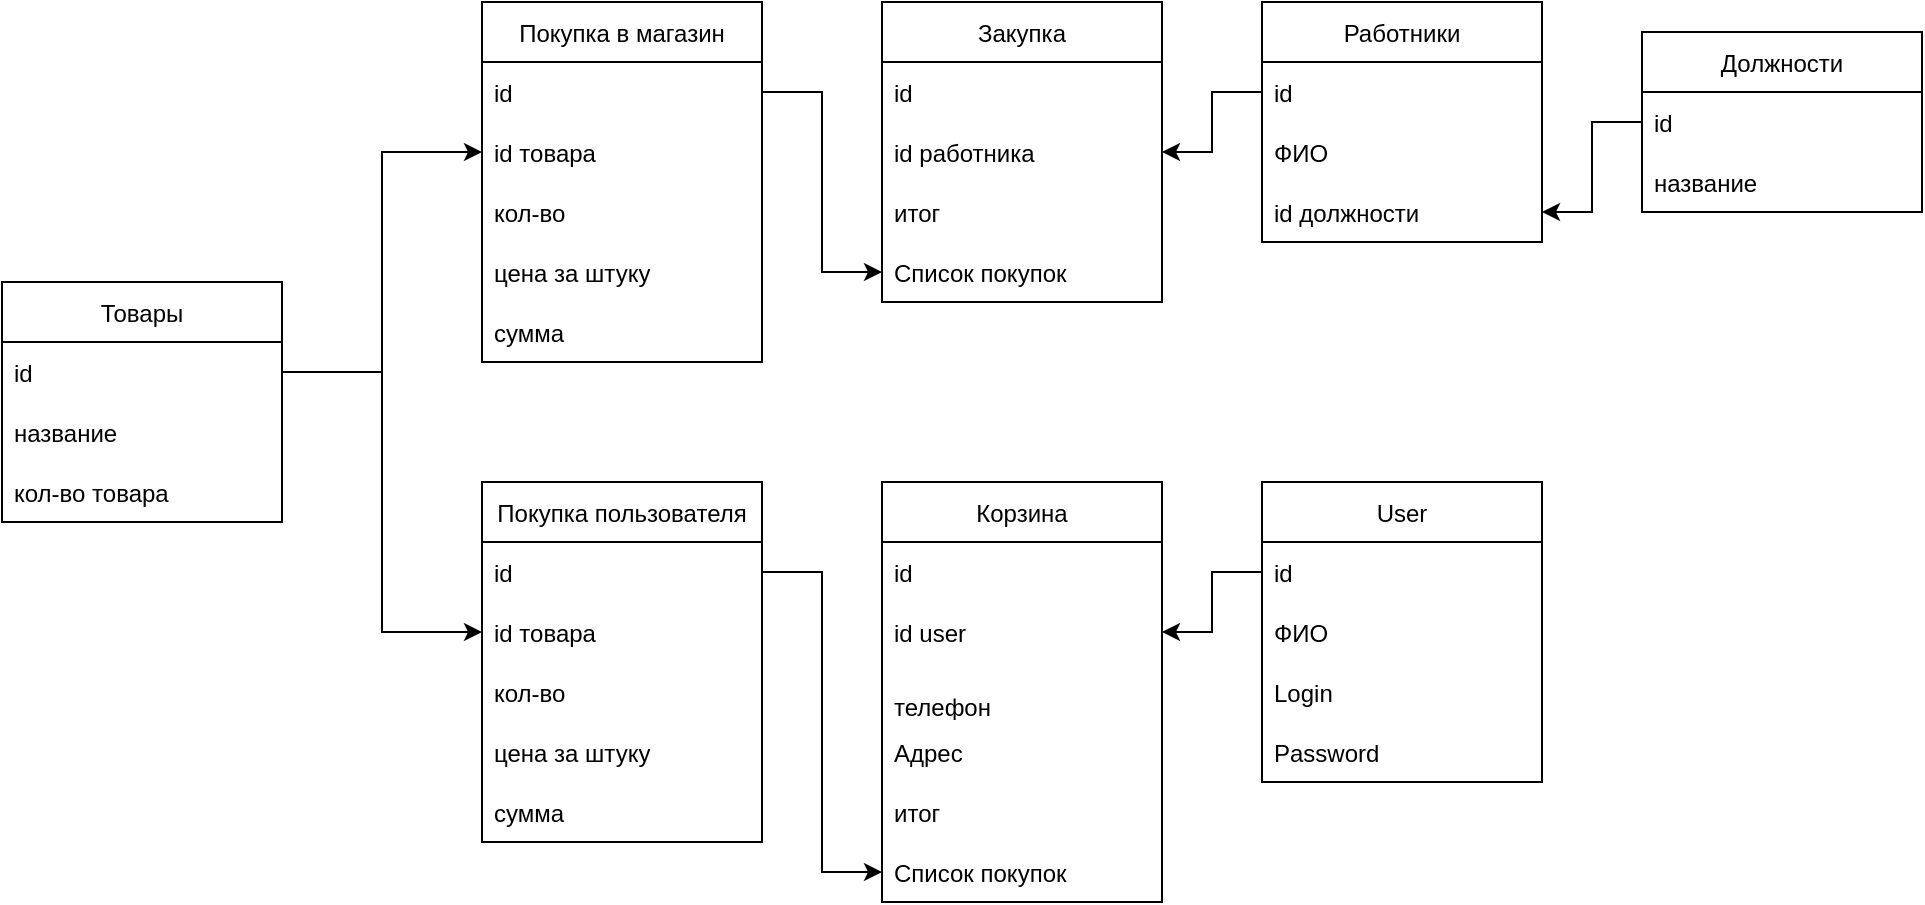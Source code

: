 <mxfile version="17.1.3" type="github">
  <diagram id="bReoNBew56GqKcerDRGZ" name="Page-1">
    <mxGraphModel dx="1422" dy="794" grid="1" gridSize="10" guides="1" tooltips="1" connect="1" arrows="1" fold="1" page="1" pageScale="1" pageWidth="827" pageHeight="1169" math="0" shadow="0">
      <root>
        <mxCell id="0" />
        <mxCell id="1" parent="0" />
        <mxCell id="HzvhOyikeaEiVE4MaC2M-1" value="Покупка пользователя" style="swimlane;fontStyle=0;childLayout=stackLayout;horizontal=1;startSize=30;horizontalStack=0;resizeParent=1;resizeParentMax=0;resizeLast=0;collapsible=1;marginBottom=0;" parent="1" vertex="1">
          <mxGeometry x="290" y="370" width="140" height="180" as="geometry" />
        </mxCell>
        <mxCell id="HzvhOyikeaEiVE4MaC2M-2" value="id" style="text;strokeColor=none;fillColor=none;align=left;verticalAlign=middle;spacingLeft=4;spacingRight=4;overflow=hidden;points=[[0,0.5],[1,0.5]];portConstraint=eastwest;rotatable=0;" parent="HzvhOyikeaEiVE4MaC2M-1" vertex="1">
          <mxGeometry y="30" width="140" height="30" as="geometry" />
        </mxCell>
        <mxCell id="HzvhOyikeaEiVE4MaC2M-3" value="id товара" style="text;strokeColor=none;fillColor=none;align=left;verticalAlign=middle;spacingLeft=4;spacingRight=4;overflow=hidden;points=[[0,0.5],[1,0.5]];portConstraint=eastwest;rotatable=0;" parent="HzvhOyikeaEiVE4MaC2M-1" vertex="1">
          <mxGeometry y="60" width="140" height="30" as="geometry" />
        </mxCell>
        <mxCell id="HzvhOyikeaEiVE4MaC2M-39" value="кол-во" style="text;strokeColor=none;fillColor=none;align=left;verticalAlign=middle;spacingLeft=4;spacingRight=4;overflow=hidden;points=[[0,0.5],[1,0.5]];portConstraint=eastwest;rotatable=0;" parent="HzvhOyikeaEiVE4MaC2M-1" vertex="1">
          <mxGeometry y="90" width="140" height="30" as="geometry" />
        </mxCell>
        <mxCell id="HzvhOyikeaEiVE4MaC2M-8" value="цена за штуку" style="text;strokeColor=none;fillColor=none;align=left;verticalAlign=middle;spacingLeft=4;spacingRight=4;overflow=hidden;points=[[0,0.5],[1,0.5]];portConstraint=eastwest;rotatable=0;" parent="HzvhOyikeaEiVE4MaC2M-1" vertex="1">
          <mxGeometry y="120" width="140" height="30" as="geometry" />
        </mxCell>
        <mxCell id="HzvhOyikeaEiVE4MaC2M-40" value="сумма" style="text;strokeColor=none;fillColor=none;align=left;verticalAlign=middle;spacingLeft=4;spacingRight=4;overflow=hidden;points=[[0,0.5],[1,0.5]];portConstraint=eastwest;rotatable=0;" parent="HzvhOyikeaEiVE4MaC2M-1" vertex="1">
          <mxGeometry y="150" width="140" height="30" as="geometry" />
        </mxCell>
        <mxCell id="HzvhOyikeaEiVE4MaC2M-5" value="Товары" style="swimlane;fontStyle=0;childLayout=stackLayout;horizontal=1;startSize=30;horizontalStack=0;resizeParent=1;resizeParentMax=0;resizeLast=0;collapsible=1;marginBottom=0;" parent="1" vertex="1">
          <mxGeometry x="50" y="270" width="140" height="120" as="geometry" />
        </mxCell>
        <mxCell id="HzvhOyikeaEiVE4MaC2M-6" value="id" style="text;strokeColor=none;fillColor=none;align=left;verticalAlign=middle;spacingLeft=4;spacingRight=4;overflow=hidden;points=[[0,0.5],[1,0.5]];portConstraint=eastwest;rotatable=0;" parent="HzvhOyikeaEiVE4MaC2M-5" vertex="1">
          <mxGeometry y="30" width="140" height="30" as="geometry" />
        </mxCell>
        <mxCell id="HzvhOyikeaEiVE4MaC2M-7" value="название" style="text;strokeColor=none;fillColor=none;align=left;verticalAlign=middle;spacingLeft=4;spacingRight=4;overflow=hidden;points=[[0,0.5],[1,0.5]];portConstraint=eastwest;rotatable=0;" parent="HzvhOyikeaEiVE4MaC2M-5" vertex="1">
          <mxGeometry y="60" width="140" height="30" as="geometry" />
        </mxCell>
        <mxCell id="t5x_TxFru9KxqU1fhid5-33" value="кол-во товара" style="text;strokeColor=none;fillColor=none;align=left;verticalAlign=middle;spacingLeft=4;spacingRight=4;overflow=hidden;points=[[0,0.5],[1,0.5]];portConstraint=eastwest;rotatable=0;" vertex="1" parent="HzvhOyikeaEiVE4MaC2M-5">
          <mxGeometry y="90" width="140" height="30" as="geometry" />
        </mxCell>
        <mxCell id="HzvhOyikeaEiVE4MaC2M-9" value="User" style="swimlane;fontStyle=0;childLayout=stackLayout;horizontal=1;startSize=30;horizontalStack=0;resizeParent=1;resizeParentMax=0;resizeLast=0;collapsible=1;marginBottom=0;" parent="1" vertex="1">
          <mxGeometry x="680" y="370" width="140" height="150" as="geometry" />
        </mxCell>
        <mxCell id="HzvhOyikeaEiVE4MaC2M-10" value="id" style="text;strokeColor=none;fillColor=none;align=left;verticalAlign=middle;spacingLeft=4;spacingRight=4;overflow=hidden;points=[[0,0.5],[1,0.5]];portConstraint=eastwest;rotatable=0;" parent="HzvhOyikeaEiVE4MaC2M-9" vertex="1">
          <mxGeometry y="30" width="140" height="30" as="geometry" />
        </mxCell>
        <mxCell id="HzvhOyikeaEiVE4MaC2M-11" value="ФИО" style="text;strokeColor=none;fillColor=none;align=left;verticalAlign=middle;spacingLeft=4;spacingRight=4;overflow=hidden;points=[[0,0.5],[1,0.5]];portConstraint=eastwest;rotatable=0;" parent="HzvhOyikeaEiVE4MaC2M-9" vertex="1">
          <mxGeometry y="60" width="140" height="30" as="geometry" />
        </mxCell>
        <mxCell id="HzvhOyikeaEiVE4MaC2M-12" value="Login" style="text;strokeColor=none;fillColor=none;align=left;verticalAlign=middle;spacingLeft=4;spacingRight=4;overflow=hidden;points=[[0,0.5],[1,0.5]];portConstraint=eastwest;rotatable=0;" parent="HzvhOyikeaEiVE4MaC2M-9" vertex="1">
          <mxGeometry y="90" width="140" height="30" as="geometry" />
        </mxCell>
        <mxCell id="t5x_TxFru9KxqU1fhid5-8" value="Password" style="text;strokeColor=none;fillColor=none;align=left;verticalAlign=middle;spacingLeft=4;spacingRight=4;overflow=hidden;points=[[0,0.5],[1,0.5]];portConstraint=eastwest;rotatable=0;" vertex="1" parent="HzvhOyikeaEiVE4MaC2M-9">
          <mxGeometry y="120" width="140" height="30" as="geometry" />
        </mxCell>
        <mxCell id="HzvhOyikeaEiVE4MaC2M-18" value="Работники" style="swimlane;fontStyle=0;childLayout=stackLayout;horizontal=1;startSize=30;horizontalStack=0;resizeParent=1;resizeParentMax=0;resizeLast=0;collapsible=1;marginBottom=0;" parent="1" vertex="1">
          <mxGeometry x="680" y="130" width="140" height="120" as="geometry" />
        </mxCell>
        <mxCell id="HzvhOyikeaEiVE4MaC2M-19" value="id" style="text;strokeColor=none;fillColor=none;align=left;verticalAlign=middle;spacingLeft=4;spacingRight=4;overflow=hidden;points=[[0,0.5],[1,0.5]];portConstraint=eastwest;rotatable=0;" parent="HzvhOyikeaEiVE4MaC2M-18" vertex="1">
          <mxGeometry y="30" width="140" height="30" as="geometry" />
        </mxCell>
        <mxCell id="HzvhOyikeaEiVE4MaC2M-20" value="ФИО" style="text;strokeColor=none;fillColor=none;align=left;verticalAlign=middle;spacingLeft=4;spacingRight=4;overflow=hidden;points=[[0,0.5],[1,0.5]];portConstraint=eastwest;rotatable=0;" parent="HzvhOyikeaEiVE4MaC2M-18" vertex="1">
          <mxGeometry y="60" width="140" height="30" as="geometry" />
        </mxCell>
        <mxCell id="HzvhOyikeaEiVE4MaC2M-21" value="id должности" style="text;strokeColor=none;fillColor=none;align=left;verticalAlign=middle;spacingLeft=4;spacingRight=4;overflow=hidden;points=[[0,0.5],[1,0.5]];portConstraint=eastwest;rotatable=0;" parent="HzvhOyikeaEiVE4MaC2M-18" vertex="1">
          <mxGeometry y="90" width="140" height="30" as="geometry" />
        </mxCell>
        <mxCell id="HzvhOyikeaEiVE4MaC2M-56" value="Должности" style="swimlane;fontStyle=0;childLayout=stackLayout;horizontal=1;startSize=30;horizontalStack=0;resizeParent=1;resizeParentMax=0;resizeLast=0;collapsible=1;marginBottom=0;" parent="1" vertex="1">
          <mxGeometry x="870" y="145" width="140" height="90" as="geometry" />
        </mxCell>
        <mxCell id="HzvhOyikeaEiVE4MaC2M-57" value="id" style="text;strokeColor=none;fillColor=none;align=left;verticalAlign=middle;spacingLeft=4;spacingRight=4;overflow=hidden;points=[[0,0.5],[1,0.5]];portConstraint=eastwest;rotatable=0;" parent="HzvhOyikeaEiVE4MaC2M-56" vertex="1">
          <mxGeometry y="30" width="140" height="30" as="geometry" />
        </mxCell>
        <mxCell id="HzvhOyikeaEiVE4MaC2M-58" value="название" style="text;strokeColor=none;fillColor=none;align=left;verticalAlign=middle;spacingLeft=4;spacingRight=4;overflow=hidden;points=[[0,0.5],[1,0.5]];portConstraint=eastwest;rotatable=0;" parent="HzvhOyikeaEiVE4MaC2M-56" vertex="1">
          <mxGeometry y="60" width="140" height="30" as="geometry" />
        </mxCell>
        <mxCell id="t5x_TxFru9KxqU1fhid5-1" value="Корзина" style="swimlane;fontStyle=0;childLayout=stackLayout;horizontal=1;startSize=30;horizontalStack=0;resizeParent=1;resizeParentMax=0;resizeLast=0;collapsible=1;marginBottom=0;" vertex="1" parent="1">
          <mxGeometry x="490" y="370" width="140" height="210" as="geometry" />
        </mxCell>
        <mxCell id="t5x_TxFru9KxqU1fhid5-2" value="id" style="text;strokeColor=none;fillColor=none;align=left;verticalAlign=middle;spacingLeft=4;spacingRight=4;overflow=hidden;points=[[0,0.5],[1,0.5]];portConstraint=eastwest;rotatable=0;" vertex="1" parent="t5x_TxFru9KxqU1fhid5-1">
          <mxGeometry y="30" width="140" height="30" as="geometry" />
        </mxCell>
        <mxCell id="t5x_TxFru9KxqU1fhid5-3" value="id user" style="text;strokeColor=none;fillColor=none;align=left;verticalAlign=middle;spacingLeft=4;spacingRight=4;overflow=hidden;points=[[0,0.5],[1,0.5]];portConstraint=eastwest;rotatable=0;" vertex="1" parent="t5x_TxFru9KxqU1fhid5-1">
          <mxGeometry y="60" width="140" height="30" as="geometry" />
        </mxCell>
        <mxCell id="t5x_TxFru9KxqU1fhid5-36" value="&#xa;телефон" style="text;strokeColor=none;fillColor=none;align=left;verticalAlign=middle;spacingLeft=4;spacingRight=4;overflow=hidden;points=[[0,0.5],[1,0.5]];portConstraint=eastwest;rotatable=0;" vertex="1" parent="t5x_TxFru9KxqU1fhid5-1">
          <mxGeometry y="90" width="140" height="30" as="geometry" />
        </mxCell>
        <mxCell id="t5x_TxFru9KxqU1fhid5-37" value="Адрес" style="text;strokeColor=none;fillColor=none;align=left;verticalAlign=middle;spacingLeft=4;spacingRight=4;overflow=hidden;points=[[0,0.5],[1,0.5]];portConstraint=eastwest;rotatable=0;" vertex="1" parent="t5x_TxFru9KxqU1fhid5-1">
          <mxGeometry y="120" width="140" height="30" as="geometry" />
        </mxCell>
        <mxCell id="t5x_TxFru9KxqU1fhid5-5" value="итог" style="text;strokeColor=none;fillColor=none;align=left;verticalAlign=middle;spacingLeft=4;spacingRight=4;overflow=hidden;points=[[0,0.5],[1,0.5]];portConstraint=eastwest;rotatable=0;" vertex="1" parent="t5x_TxFru9KxqU1fhid5-1">
          <mxGeometry y="150" width="140" height="30" as="geometry" />
        </mxCell>
        <mxCell id="t5x_TxFru9KxqU1fhid5-6" value="Список покупок" style="text;strokeColor=none;fillColor=none;align=left;verticalAlign=middle;spacingLeft=4;spacingRight=4;overflow=hidden;points=[[0,0.5],[1,0.5]];portConstraint=eastwest;rotatable=0;" vertex="1" parent="t5x_TxFru9KxqU1fhid5-1">
          <mxGeometry y="180" width="140" height="30" as="geometry" />
        </mxCell>
        <mxCell id="t5x_TxFru9KxqU1fhid5-9" value="Закупка" style="swimlane;fontStyle=0;childLayout=stackLayout;horizontal=1;startSize=30;horizontalStack=0;resizeParent=1;resizeParentMax=0;resizeLast=0;collapsible=1;marginBottom=0;" vertex="1" parent="1">
          <mxGeometry x="490" y="130" width="140" height="150" as="geometry" />
        </mxCell>
        <mxCell id="t5x_TxFru9KxqU1fhid5-10" value="id" style="text;strokeColor=none;fillColor=none;align=left;verticalAlign=middle;spacingLeft=4;spacingRight=4;overflow=hidden;points=[[0,0.5],[1,0.5]];portConstraint=eastwest;rotatable=0;" vertex="1" parent="t5x_TxFru9KxqU1fhid5-9">
          <mxGeometry y="30" width="140" height="30" as="geometry" />
        </mxCell>
        <mxCell id="t5x_TxFru9KxqU1fhid5-11" value="id работника" style="text;strokeColor=none;fillColor=none;align=left;verticalAlign=middle;spacingLeft=4;spacingRight=4;overflow=hidden;points=[[0,0.5],[1,0.5]];portConstraint=eastwest;rotatable=0;" vertex="1" parent="t5x_TxFru9KxqU1fhid5-9">
          <mxGeometry y="60" width="140" height="30" as="geometry" />
        </mxCell>
        <mxCell id="t5x_TxFru9KxqU1fhid5-12" value="итог" style="text;strokeColor=none;fillColor=none;align=left;verticalAlign=middle;spacingLeft=4;spacingRight=4;overflow=hidden;points=[[0,0.5],[1,0.5]];portConstraint=eastwest;rotatable=0;" vertex="1" parent="t5x_TxFru9KxqU1fhid5-9">
          <mxGeometry y="90" width="140" height="30" as="geometry" />
        </mxCell>
        <mxCell id="t5x_TxFru9KxqU1fhid5-13" value="Список покупок" style="text;strokeColor=none;fillColor=none;align=left;verticalAlign=middle;spacingLeft=4;spacingRight=4;overflow=hidden;points=[[0,0.5],[1,0.5]];portConstraint=eastwest;rotatable=0;" vertex="1" parent="t5x_TxFru9KxqU1fhid5-9">
          <mxGeometry y="120" width="140" height="30" as="geometry" />
        </mxCell>
        <mxCell id="t5x_TxFru9KxqU1fhid5-14" style="edgeStyle=orthogonalEdgeStyle;rounded=0;orthogonalLoop=1;jettySize=auto;html=1;exitX=1;exitY=0.5;exitDx=0;exitDy=0;entryX=0;entryY=0.5;entryDx=0;entryDy=0;" edge="1" parent="1" source="HzvhOyikeaEiVE4MaC2M-6" target="HzvhOyikeaEiVE4MaC2M-3">
          <mxGeometry relative="1" as="geometry" />
        </mxCell>
        <mxCell id="t5x_TxFru9KxqU1fhid5-16" style="edgeStyle=orthogonalEdgeStyle;rounded=0;orthogonalLoop=1;jettySize=auto;html=1;exitX=1;exitY=0.5;exitDx=0;exitDy=0;entryX=0;entryY=0.5;entryDx=0;entryDy=0;" edge="1" parent="1" source="HzvhOyikeaEiVE4MaC2M-2" target="t5x_TxFru9KxqU1fhid5-6">
          <mxGeometry relative="1" as="geometry">
            <Array as="points">
              <mxPoint x="460" y="415" />
              <mxPoint x="460" y="565" />
            </Array>
          </mxGeometry>
        </mxCell>
        <mxCell id="t5x_TxFru9KxqU1fhid5-17" style="edgeStyle=orthogonalEdgeStyle;rounded=0;orthogonalLoop=1;jettySize=auto;html=1;exitX=0;exitY=0.5;exitDx=0;exitDy=0;" edge="1" parent="1" source="HzvhOyikeaEiVE4MaC2M-10" target="t5x_TxFru9KxqU1fhid5-3">
          <mxGeometry relative="1" as="geometry" />
        </mxCell>
        <mxCell id="t5x_TxFru9KxqU1fhid5-20" style="edgeStyle=orthogonalEdgeStyle;rounded=0;orthogonalLoop=1;jettySize=auto;html=1;exitX=0;exitY=0.5;exitDx=0;exitDy=0;" edge="1" parent="1" source="HzvhOyikeaEiVE4MaC2M-19" target="t5x_TxFru9KxqU1fhid5-11">
          <mxGeometry relative="1" as="geometry" />
        </mxCell>
        <mxCell id="t5x_TxFru9KxqU1fhid5-21" value="Покупка в магазин" style="swimlane;fontStyle=0;childLayout=stackLayout;horizontal=1;startSize=30;horizontalStack=0;resizeParent=1;resizeParentMax=0;resizeLast=0;collapsible=1;marginBottom=0;" vertex="1" parent="1">
          <mxGeometry x="290" y="130" width="140" height="180" as="geometry" />
        </mxCell>
        <mxCell id="t5x_TxFru9KxqU1fhid5-22" value="id" style="text;strokeColor=none;fillColor=none;align=left;verticalAlign=middle;spacingLeft=4;spacingRight=4;overflow=hidden;points=[[0,0.5],[1,0.5]];portConstraint=eastwest;rotatable=0;" vertex="1" parent="t5x_TxFru9KxqU1fhid5-21">
          <mxGeometry y="30" width="140" height="30" as="geometry" />
        </mxCell>
        <mxCell id="t5x_TxFru9KxqU1fhid5-23" value="id товара" style="text;strokeColor=none;fillColor=none;align=left;verticalAlign=middle;spacingLeft=4;spacingRight=4;overflow=hidden;points=[[0,0.5],[1,0.5]];portConstraint=eastwest;rotatable=0;" vertex="1" parent="t5x_TxFru9KxqU1fhid5-21">
          <mxGeometry y="60" width="140" height="30" as="geometry" />
        </mxCell>
        <mxCell id="t5x_TxFru9KxqU1fhid5-24" value="кол-во" style="text;strokeColor=none;fillColor=none;align=left;verticalAlign=middle;spacingLeft=4;spacingRight=4;overflow=hidden;points=[[0,0.5],[1,0.5]];portConstraint=eastwest;rotatable=0;" vertex="1" parent="t5x_TxFru9KxqU1fhid5-21">
          <mxGeometry y="90" width="140" height="30" as="geometry" />
        </mxCell>
        <mxCell id="t5x_TxFru9KxqU1fhid5-25" value="цена за штуку" style="text;strokeColor=none;fillColor=none;align=left;verticalAlign=middle;spacingLeft=4;spacingRight=4;overflow=hidden;points=[[0,0.5],[1,0.5]];portConstraint=eastwest;rotatable=0;" vertex="1" parent="t5x_TxFru9KxqU1fhid5-21">
          <mxGeometry y="120" width="140" height="30" as="geometry" />
        </mxCell>
        <mxCell id="t5x_TxFru9KxqU1fhid5-26" value="сумма" style="text;strokeColor=none;fillColor=none;align=left;verticalAlign=middle;spacingLeft=4;spacingRight=4;overflow=hidden;points=[[0,0.5],[1,0.5]];portConstraint=eastwest;rotatable=0;" vertex="1" parent="t5x_TxFru9KxqU1fhid5-21">
          <mxGeometry y="150" width="140" height="30" as="geometry" />
        </mxCell>
        <mxCell id="t5x_TxFru9KxqU1fhid5-28" style="edgeStyle=orthogonalEdgeStyle;rounded=0;orthogonalLoop=1;jettySize=auto;html=1;exitX=1;exitY=0.5;exitDx=0;exitDy=0;entryX=0;entryY=0.5;entryDx=0;entryDy=0;" edge="1" parent="1" source="t5x_TxFru9KxqU1fhid5-22" target="t5x_TxFru9KxqU1fhid5-13">
          <mxGeometry relative="1" as="geometry" />
        </mxCell>
        <mxCell id="t5x_TxFru9KxqU1fhid5-29" style="edgeStyle=orthogonalEdgeStyle;rounded=0;orthogonalLoop=1;jettySize=auto;html=1;exitX=1;exitY=0.5;exitDx=0;exitDy=0;" edge="1" parent="1" source="HzvhOyikeaEiVE4MaC2M-6" target="t5x_TxFru9KxqU1fhid5-23">
          <mxGeometry relative="1" as="geometry" />
        </mxCell>
        <mxCell id="t5x_TxFru9KxqU1fhid5-34" style="edgeStyle=orthogonalEdgeStyle;rounded=0;orthogonalLoop=1;jettySize=auto;html=1;exitX=0;exitY=0.5;exitDx=0;exitDy=0;" edge="1" parent="1" source="HzvhOyikeaEiVE4MaC2M-57" target="HzvhOyikeaEiVE4MaC2M-21">
          <mxGeometry relative="1" as="geometry" />
        </mxCell>
      </root>
    </mxGraphModel>
  </diagram>
</mxfile>
